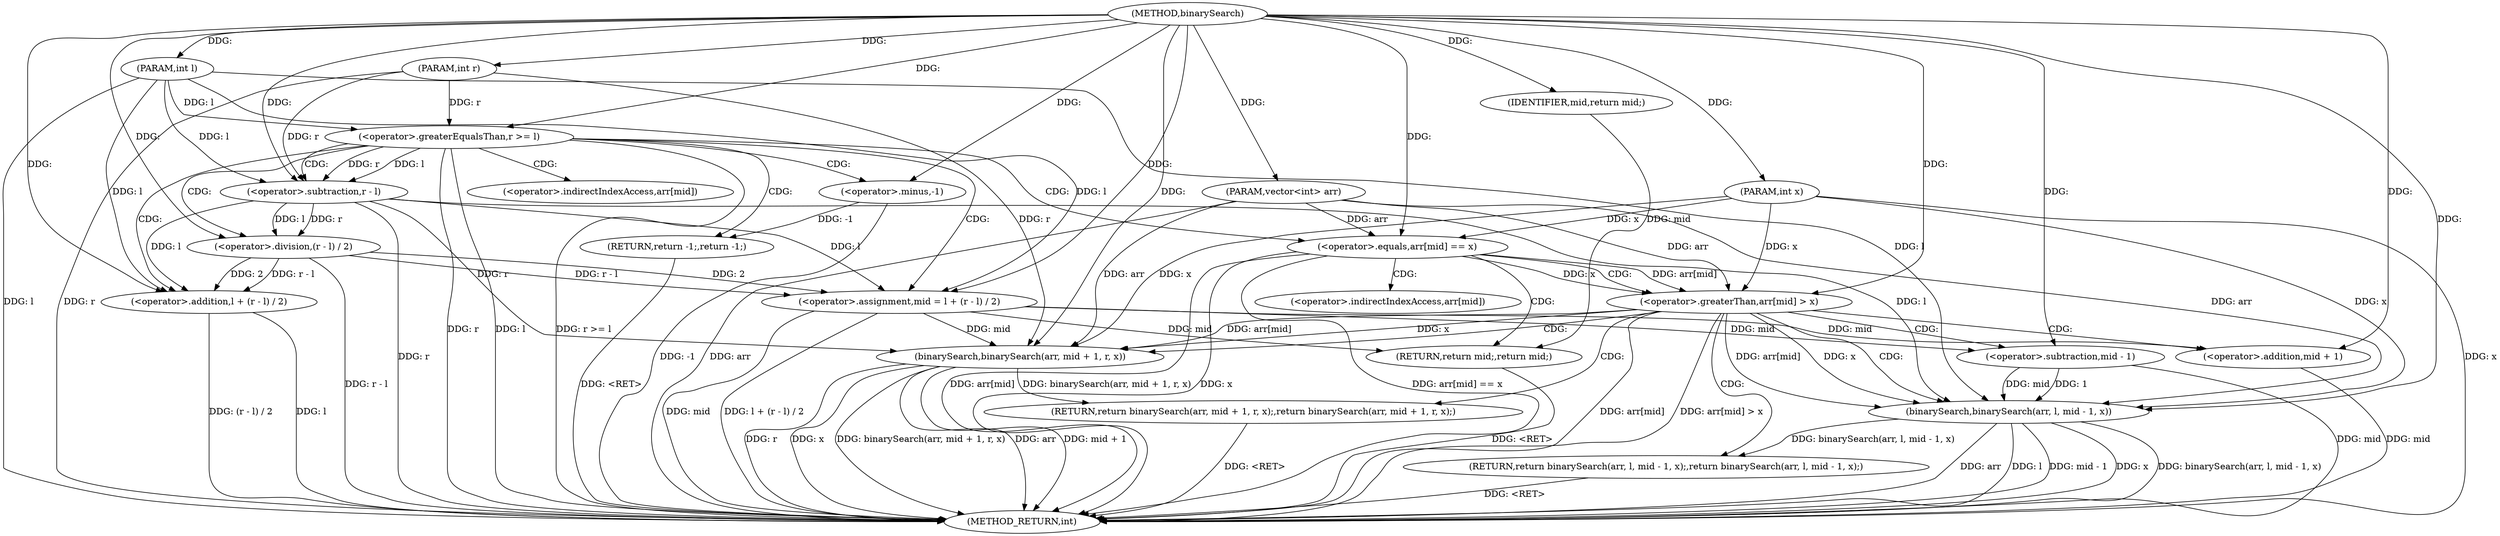 digraph "binarySearch" {  
"1000225" [label = "(METHOD,binarySearch)" ]
"1000279" [label = "(METHOD_RETURN,int)" ]
"1000226" [label = "(PARAM,vector<int> arr)" ]
"1000227" [label = "(PARAM,int l)" ]
"1000228" [label = "(PARAM,int r)" ]
"1000229" [label = "(PARAM,int x)" ]
"1000276" [label = "(RETURN,return -1;,return -1;)" ]
"1000232" [label = "(<operator>.greaterEqualsThan,r >= l)" ]
"1000277" [label = "(<operator>.minus,-1)" ]
"1000237" [label = "(<operator>.assignment,mid = l + (r - l) / 2)" ]
"1000268" [label = "(RETURN,return binarySearch(arr, mid + 1, r, x);,return binarySearch(arr, mid + 1, r, x);)" ]
"1000247" [label = "(<operator>.equals,arr[mid] == x)" ]
"1000252" [label = "(RETURN,return mid;,return mid;)" ]
"1000255" [label = "(<operator>.greaterThan,arr[mid] > x)" ]
"1000260" [label = "(RETURN,return binarySearch(arr, l, mid - 1, x);,return binarySearch(arr, l, mid - 1, x);)" ]
"1000269" [label = "(binarySearch,binarySearch(arr, mid + 1, r, x))" ]
"1000239" [label = "(<operator>.addition,l + (r - l) / 2)" ]
"1000253" [label = "(IDENTIFIER,mid,return mid;)" ]
"1000261" [label = "(binarySearch,binarySearch(arr, l, mid - 1, x))" ]
"1000241" [label = "(<operator>.division,(r - l) / 2)" ]
"1000271" [label = "(<operator>.addition,mid + 1)" ]
"1000242" [label = "(<operator>.subtraction,r - l)" ]
"1000264" [label = "(<operator>.subtraction,mid - 1)" ]
"1000248" [label = "(<operator>.indirectIndexAccess,arr[mid])" ]
"1000256" [label = "(<operator>.indirectIndexAccess,arr[mid])" ]
  "1000252" -> "1000279"  [ label = "DDG: <RET>"] 
  "1000226" -> "1000279"  [ label = "DDG: arr"] 
  "1000227" -> "1000279"  [ label = "DDG: l"] 
  "1000228" -> "1000279"  [ label = "DDG: r"] 
  "1000229" -> "1000279"  [ label = "DDG: x"] 
  "1000232" -> "1000279"  [ label = "DDG: r"] 
  "1000232" -> "1000279"  [ label = "DDG: l"] 
  "1000232" -> "1000279"  [ label = "DDG: r >= l"] 
  "1000277" -> "1000279"  [ label = "DDG: -1"] 
  "1000237" -> "1000279"  [ label = "DDG: mid"] 
  "1000239" -> "1000279"  [ label = "DDG: l"] 
  "1000242" -> "1000279"  [ label = "DDG: r"] 
  "1000241" -> "1000279"  [ label = "DDG: r - l"] 
  "1000239" -> "1000279"  [ label = "DDG: (r - l) / 2"] 
  "1000237" -> "1000279"  [ label = "DDG: l + (r - l) / 2"] 
  "1000247" -> "1000279"  [ label = "DDG: arr[mid]"] 
  "1000247" -> "1000279"  [ label = "DDG: x"] 
  "1000247" -> "1000279"  [ label = "DDG: arr[mid] == x"] 
  "1000255" -> "1000279"  [ label = "DDG: arr[mid]"] 
  "1000255" -> "1000279"  [ label = "DDG: arr[mid] > x"] 
  "1000269" -> "1000279"  [ label = "DDG: arr"] 
  "1000271" -> "1000279"  [ label = "DDG: mid"] 
  "1000269" -> "1000279"  [ label = "DDG: mid + 1"] 
  "1000269" -> "1000279"  [ label = "DDG: r"] 
  "1000269" -> "1000279"  [ label = "DDG: x"] 
  "1000269" -> "1000279"  [ label = "DDG: binarySearch(arr, mid + 1, r, x)"] 
  "1000261" -> "1000279"  [ label = "DDG: arr"] 
  "1000261" -> "1000279"  [ label = "DDG: l"] 
  "1000264" -> "1000279"  [ label = "DDG: mid"] 
  "1000261" -> "1000279"  [ label = "DDG: mid - 1"] 
  "1000261" -> "1000279"  [ label = "DDG: x"] 
  "1000261" -> "1000279"  [ label = "DDG: binarySearch(arr, l, mid - 1, x)"] 
  "1000268" -> "1000279"  [ label = "DDG: <RET>"] 
  "1000276" -> "1000279"  [ label = "DDG: <RET>"] 
  "1000260" -> "1000279"  [ label = "DDG: <RET>"] 
  "1000225" -> "1000226"  [ label = "DDG: "] 
  "1000225" -> "1000227"  [ label = "DDG: "] 
  "1000225" -> "1000228"  [ label = "DDG: "] 
  "1000225" -> "1000229"  [ label = "DDG: "] 
  "1000277" -> "1000276"  [ label = "DDG: -1"] 
  "1000228" -> "1000232"  [ label = "DDG: r"] 
  "1000225" -> "1000232"  [ label = "DDG: "] 
  "1000227" -> "1000232"  [ label = "DDG: l"] 
  "1000241" -> "1000237"  [ label = "DDG: 2"] 
  "1000241" -> "1000237"  [ label = "DDG: r - l"] 
  "1000242" -> "1000237"  [ label = "DDG: l"] 
  "1000227" -> "1000237"  [ label = "DDG: l"] 
  "1000225" -> "1000237"  [ label = "DDG: "] 
  "1000269" -> "1000268"  [ label = "DDG: binarySearch(arr, mid + 1, r, x)"] 
  "1000225" -> "1000277"  [ label = "DDG: "] 
  "1000253" -> "1000252"  [ label = "DDG: mid"] 
  "1000237" -> "1000252"  [ label = "DDG: mid"] 
  "1000261" -> "1000260"  [ label = "DDG: binarySearch(arr, l, mid - 1, x)"] 
  "1000242" -> "1000239"  [ label = "DDG: l"] 
  "1000227" -> "1000239"  [ label = "DDG: l"] 
  "1000225" -> "1000239"  [ label = "DDG: "] 
  "1000241" -> "1000239"  [ label = "DDG: 2"] 
  "1000241" -> "1000239"  [ label = "DDG: r - l"] 
  "1000226" -> "1000247"  [ label = "DDG: arr"] 
  "1000229" -> "1000247"  [ label = "DDG: x"] 
  "1000225" -> "1000247"  [ label = "DDG: "] 
  "1000225" -> "1000253"  [ label = "DDG: "] 
  "1000247" -> "1000255"  [ label = "DDG: arr[mid]"] 
  "1000226" -> "1000255"  [ label = "DDG: arr"] 
  "1000247" -> "1000255"  [ label = "DDG: x"] 
  "1000229" -> "1000255"  [ label = "DDG: x"] 
  "1000225" -> "1000255"  [ label = "DDG: "] 
  "1000255" -> "1000269"  [ label = "DDG: arr[mid]"] 
  "1000226" -> "1000269"  [ label = "DDG: arr"] 
  "1000225" -> "1000269"  [ label = "DDG: "] 
  "1000237" -> "1000269"  [ label = "DDG: mid"] 
  "1000242" -> "1000269"  [ label = "DDG: r"] 
  "1000228" -> "1000269"  [ label = "DDG: r"] 
  "1000255" -> "1000269"  [ label = "DDG: x"] 
  "1000229" -> "1000269"  [ label = "DDG: x"] 
  "1000242" -> "1000241"  [ label = "DDG: r"] 
  "1000242" -> "1000241"  [ label = "DDG: l"] 
  "1000225" -> "1000241"  [ label = "DDG: "] 
  "1000255" -> "1000261"  [ label = "DDG: arr[mid]"] 
  "1000226" -> "1000261"  [ label = "DDG: arr"] 
  "1000225" -> "1000261"  [ label = "DDG: "] 
  "1000227" -> "1000261"  [ label = "DDG: l"] 
  "1000242" -> "1000261"  [ label = "DDG: l"] 
  "1000255" -> "1000261"  [ label = "DDG: x"] 
  "1000229" -> "1000261"  [ label = "DDG: x"] 
  "1000264" -> "1000261"  [ label = "DDG: mid"] 
  "1000264" -> "1000261"  [ label = "DDG: 1"] 
  "1000237" -> "1000271"  [ label = "DDG: mid"] 
  "1000225" -> "1000271"  [ label = "DDG: "] 
  "1000232" -> "1000242"  [ label = "DDG: r"] 
  "1000228" -> "1000242"  [ label = "DDG: r"] 
  "1000225" -> "1000242"  [ label = "DDG: "] 
  "1000232" -> "1000242"  [ label = "DDG: l"] 
  "1000227" -> "1000242"  [ label = "DDG: l"] 
  "1000237" -> "1000264"  [ label = "DDG: mid"] 
  "1000225" -> "1000264"  [ label = "DDG: "] 
  "1000232" -> "1000247"  [ label = "CDG: "] 
  "1000232" -> "1000242"  [ label = "CDG: "] 
  "1000232" -> "1000239"  [ label = "CDG: "] 
  "1000232" -> "1000237"  [ label = "CDG: "] 
  "1000232" -> "1000248"  [ label = "CDG: "] 
  "1000232" -> "1000276"  [ label = "CDG: "] 
  "1000232" -> "1000241"  [ label = "CDG: "] 
  "1000232" -> "1000277"  [ label = "CDG: "] 
  "1000247" -> "1000252"  [ label = "CDG: "] 
  "1000247" -> "1000256"  [ label = "CDG: "] 
  "1000247" -> "1000255"  [ label = "CDG: "] 
  "1000255" -> "1000269"  [ label = "CDG: "] 
  "1000255" -> "1000271"  [ label = "CDG: "] 
  "1000255" -> "1000261"  [ label = "CDG: "] 
  "1000255" -> "1000268"  [ label = "CDG: "] 
  "1000255" -> "1000260"  [ label = "CDG: "] 
  "1000255" -> "1000264"  [ label = "CDG: "] 
}
